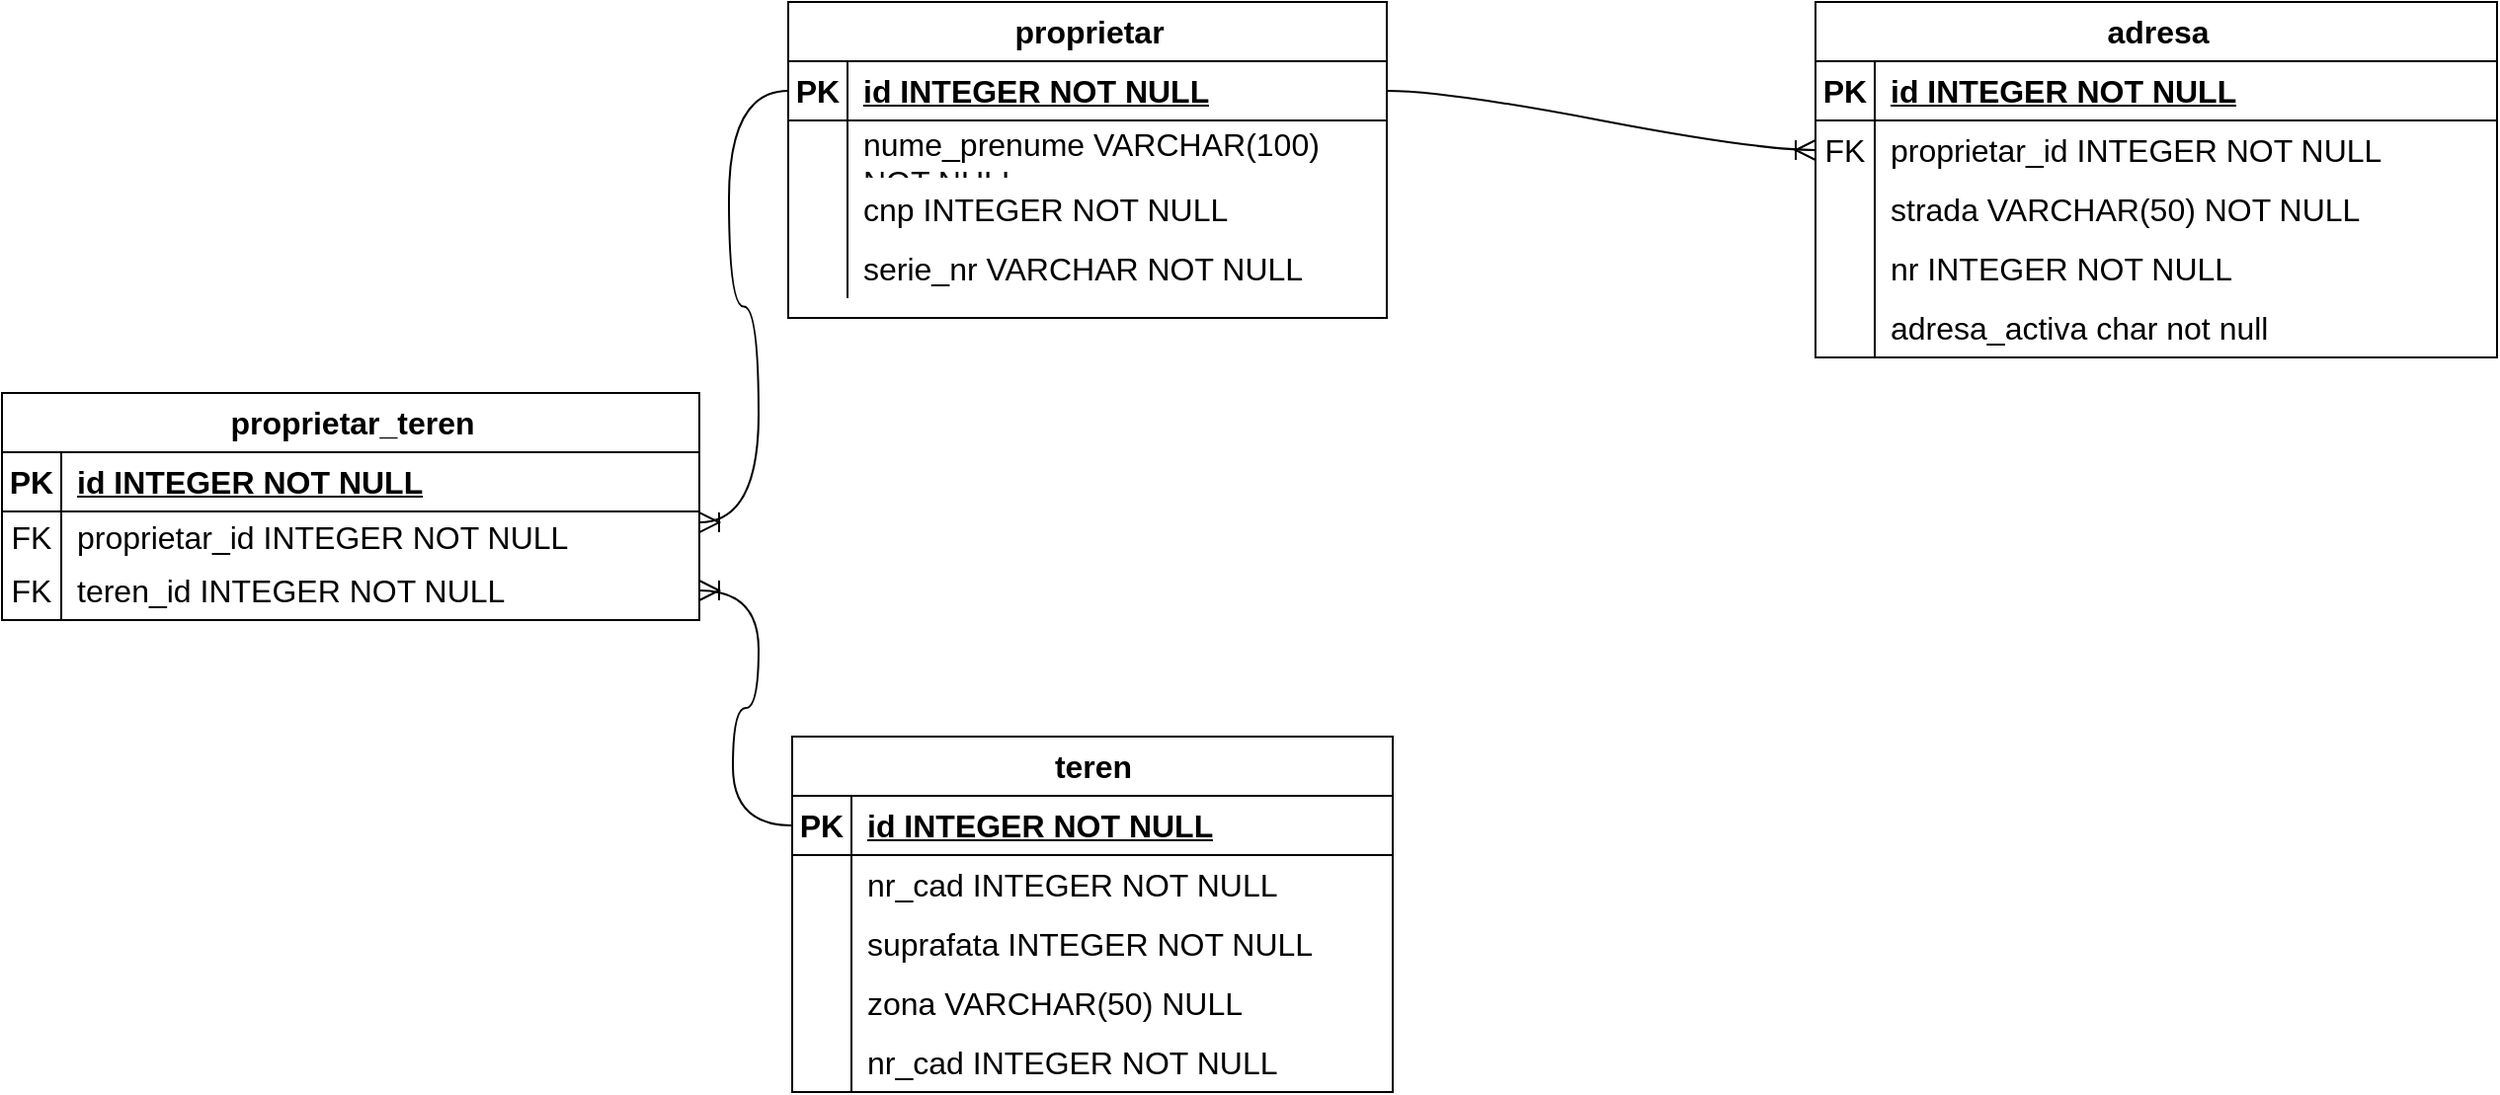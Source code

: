<mxfile version="22.1.11" type="github">
  <diagram name="Page-1" id="3R_EqgL5HHpPkc1NWPmd">
    <mxGraphModel dx="1523" dy="941" grid="0" gridSize="10" guides="1" tooltips="1" connect="1" arrows="1" fold="1" page="0" pageScale="1" pageWidth="1169" pageHeight="827" math="0" shadow="0">
      <root>
        <mxCell id="0" />
        <mxCell id="1" parent="0" />
        <mxCell id="f103XbUNi-T_Se9cvQiI-1" value="proprietar" style="shape=table;startSize=30;container=1;collapsible=1;childLayout=tableLayout;fixedRows=1;rowLines=0;fontStyle=1;align=center;resizeLast=1;html=1;fontSize=16;" vertex="1" parent="1">
          <mxGeometry x="33" y="-257" width="303" height="160" as="geometry" />
        </mxCell>
        <mxCell id="f103XbUNi-T_Se9cvQiI-2" value="" style="shape=tableRow;horizontal=0;startSize=0;swimlaneHead=0;swimlaneBody=0;fillColor=none;collapsible=0;dropTarget=0;points=[[0,0.5],[1,0.5]];portConstraint=eastwest;top=0;left=0;right=0;bottom=1;fontSize=16;" vertex="1" parent="f103XbUNi-T_Se9cvQiI-1">
          <mxGeometry y="30" width="303" height="30" as="geometry" />
        </mxCell>
        <mxCell id="f103XbUNi-T_Se9cvQiI-3" value="PK" style="shape=partialRectangle;connectable=0;fillColor=none;top=0;left=0;bottom=0;right=0;fontStyle=1;overflow=hidden;whiteSpace=wrap;html=1;fontSize=16;" vertex="1" parent="f103XbUNi-T_Se9cvQiI-2">
          <mxGeometry width="30" height="30" as="geometry">
            <mxRectangle width="30" height="30" as="alternateBounds" />
          </mxGeometry>
        </mxCell>
        <mxCell id="f103XbUNi-T_Se9cvQiI-4" value="id INTEGER NOT NULL" style="shape=partialRectangle;connectable=0;fillColor=none;top=0;left=0;bottom=0;right=0;align=left;spacingLeft=6;fontStyle=5;overflow=hidden;whiteSpace=wrap;html=1;fontSize=16;" vertex="1" parent="f103XbUNi-T_Se9cvQiI-2">
          <mxGeometry x="30" width="273" height="30" as="geometry">
            <mxRectangle width="273" height="30" as="alternateBounds" />
          </mxGeometry>
        </mxCell>
        <mxCell id="f103XbUNi-T_Se9cvQiI-5" value="" style="shape=tableRow;horizontal=0;startSize=0;swimlaneHead=0;swimlaneBody=0;fillColor=none;collapsible=0;dropTarget=0;points=[[0,0.5],[1,0.5]];portConstraint=eastwest;top=0;left=0;right=0;bottom=0;fontSize=16;" vertex="1" parent="f103XbUNi-T_Se9cvQiI-1">
          <mxGeometry y="60" width="303" height="30" as="geometry" />
        </mxCell>
        <mxCell id="f103XbUNi-T_Se9cvQiI-6" value="" style="shape=partialRectangle;connectable=0;fillColor=none;top=0;left=0;bottom=0;right=0;editable=1;overflow=hidden;whiteSpace=wrap;html=1;fontSize=16;" vertex="1" parent="f103XbUNi-T_Se9cvQiI-5">
          <mxGeometry width="30" height="30" as="geometry">
            <mxRectangle width="30" height="30" as="alternateBounds" />
          </mxGeometry>
        </mxCell>
        <mxCell id="f103XbUNi-T_Se9cvQiI-7" value="nume_prenume VARCHAR(100) NOT NULL" style="shape=partialRectangle;connectable=0;fillColor=none;top=0;left=0;bottom=0;right=0;align=left;spacingLeft=6;overflow=hidden;whiteSpace=wrap;html=1;fontSize=16;" vertex="1" parent="f103XbUNi-T_Se9cvQiI-5">
          <mxGeometry x="30" width="273" height="30" as="geometry">
            <mxRectangle width="273" height="30" as="alternateBounds" />
          </mxGeometry>
        </mxCell>
        <mxCell id="f103XbUNi-T_Se9cvQiI-8" value="" style="shape=tableRow;horizontal=0;startSize=0;swimlaneHead=0;swimlaneBody=0;fillColor=none;collapsible=0;dropTarget=0;points=[[0,0.5],[1,0.5]];portConstraint=eastwest;top=0;left=0;right=0;bottom=0;fontSize=16;" vertex="1" parent="f103XbUNi-T_Se9cvQiI-1">
          <mxGeometry y="90" width="303" height="30" as="geometry" />
        </mxCell>
        <mxCell id="f103XbUNi-T_Se9cvQiI-9" value="" style="shape=partialRectangle;connectable=0;fillColor=none;top=0;left=0;bottom=0;right=0;editable=1;overflow=hidden;whiteSpace=wrap;html=1;fontSize=16;" vertex="1" parent="f103XbUNi-T_Se9cvQiI-8">
          <mxGeometry width="30" height="30" as="geometry">
            <mxRectangle width="30" height="30" as="alternateBounds" />
          </mxGeometry>
        </mxCell>
        <mxCell id="f103XbUNi-T_Se9cvQiI-10" value="cnp INTEGER NOT NULL" style="shape=partialRectangle;connectable=0;fillColor=none;top=0;left=0;bottom=0;right=0;align=left;spacingLeft=6;overflow=hidden;whiteSpace=wrap;html=1;fontSize=16;" vertex="1" parent="f103XbUNi-T_Se9cvQiI-8">
          <mxGeometry x="30" width="273" height="30" as="geometry">
            <mxRectangle width="273" height="30" as="alternateBounds" />
          </mxGeometry>
        </mxCell>
        <mxCell id="f103XbUNi-T_Se9cvQiI-11" value="" style="shape=tableRow;horizontal=0;startSize=0;swimlaneHead=0;swimlaneBody=0;fillColor=none;collapsible=0;dropTarget=0;points=[[0,0.5],[1,0.5]];portConstraint=eastwest;top=0;left=0;right=0;bottom=0;fontSize=16;" vertex="1" parent="f103XbUNi-T_Se9cvQiI-1">
          <mxGeometry y="120" width="303" height="30" as="geometry" />
        </mxCell>
        <mxCell id="f103XbUNi-T_Se9cvQiI-12" value="" style="shape=partialRectangle;connectable=0;fillColor=none;top=0;left=0;bottom=0;right=0;editable=1;overflow=hidden;whiteSpace=wrap;html=1;fontSize=16;" vertex="1" parent="f103XbUNi-T_Se9cvQiI-11">
          <mxGeometry width="30" height="30" as="geometry">
            <mxRectangle width="30" height="30" as="alternateBounds" />
          </mxGeometry>
        </mxCell>
        <mxCell id="f103XbUNi-T_Se9cvQiI-13" value="serie_nr VARCHAR NOT NULL" style="shape=partialRectangle;connectable=0;fillColor=none;top=0;left=0;bottom=0;right=0;align=left;spacingLeft=6;overflow=hidden;whiteSpace=wrap;html=1;fontSize=16;" vertex="1" parent="f103XbUNi-T_Se9cvQiI-11">
          <mxGeometry x="30" width="273" height="30" as="geometry">
            <mxRectangle width="273" height="30" as="alternateBounds" />
          </mxGeometry>
        </mxCell>
        <mxCell id="f103XbUNi-T_Se9cvQiI-14" value="adresa" style="shape=table;startSize=30;container=1;collapsible=1;childLayout=tableLayout;fixedRows=1;rowLines=0;fontStyle=1;align=center;resizeLast=1;html=1;fontSize=16;" vertex="1" parent="1">
          <mxGeometry x="553" y="-257" width="345" height="180" as="geometry" />
        </mxCell>
        <mxCell id="f103XbUNi-T_Se9cvQiI-15" value="" style="shape=tableRow;horizontal=0;startSize=0;swimlaneHead=0;swimlaneBody=0;fillColor=none;collapsible=0;dropTarget=0;points=[[0,0.5],[1,0.5]];portConstraint=eastwest;top=0;left=0;right=0;bottom=1;fontSize=16;" vertex="1" parent="f103XbUNi-T_Se9cvQiI-14">
          <mxGeometry y="30" width="345" height="30" as="geometry" />
        </mxCell>
        <mxCell id="f103XbUNi-T_Se9cvQiI-16" value="PK" style="shape=partialRectangle;connectable=0;fillColor=none;top=0;left=0;bottom=0;right=0;fontStyle=1;overflow=hidden;whiteSpace=wrap;html=1;fontSize=16;" vertex="1" parent="f103XbUNi-T_Se9cvQiI-15">
          <mxGeometry width="30" height="30" as="geometry">
            <mxRectangle width="30" height="30" as="alternateBounds" />
          </mxGeometry>
        </mxCell>
        <mxCell id="f103XbUNi-T_Se9cvQiI-17" value="id INTEGER NOT NULL" style="shape=partialRectangle;connectable=0;fillColor=none;top=0;left=0;bottom=0;right=0;align=left;spacingLeft=6;fontStyle=5;overflow=hidden;whiteSpace=wrap;html=1;fontSize=16;" vertex="1" parent="f103XbUNi-T_Se9cvQiI-15">
          <mxGeometry x="30" width="315" height="30" as="geometry">
            <mxRectangle width="315" height="30" as="alternateBounds" />
          </mxGeometry>
        </mxCell>
        <mxCell id="f103XbUNi-T_Se9cvQiI-18" value="" style="shape=tableRow;horizontal=0;startSize=0;swimlaneHead=0;swimlaneBody=0;fillColor=none;collapsible=0;dropTarget=0;points=[[0,0.5],[1,0.5]];portConstraint=eastwest;top=0;left=0;right=0;bottom=0;fontSize=16;" vertex="1" parent="f103XbUNi-T_Se9cvQiI-14">
          <mxGeometry y="60" width="345" height="30" as="geometry" />
        </mxCell>
        <mxCell id="f103XbUNi-T_Se9cvQiI-19" value="FK" style="shape=partialRectangle;connectable=0;fillColor=none;top=0;left=0;bottom=0;right=0;editable=1;overflow=hidden;whiteSpace=wrap;html=1;fontSize=16;" vertex="1" parent="f103XbUNi-T_Se9cvQiI-18">
          <mxGeometry width="30" height="30" as="geometry">
            <mxRectangle width="30" height="30" as="alternateBounds" />
          </mxGeometry>
        </mxCell>
        <mxCell id="f103XbUNi-T_Se9cvQiI-20" value="proprietar_id&amp;nbsp;INTEGER NOT NULL" style="shape=partialRectangle;connectable=0;fillColor=none;top=0;left=0;bottom=0;right=0;align=left;spacingLeft=6;overflow=hidden;whiteSpace=wrap;html=1;fontSize=16;" vertex="1" parent="f103XbUNi-T_Se9cvQiI-18">
          <mxGeometry x="30" width="315" height="30" as="geometry">
            <mxRectangle width="315" height="30" as="alternateBounds" />
          </mxGeometry>
        </mxCell>
        <mxCell id="f103XbUNi-T_Se9cvQiI-21" value="" style="shape=tableRow;horizontal=0;startSize=0;swimlaneHead=0;swimlaneBody=0;fillColor=none;collapsible=0;dropTarget=0;points=[[0,0.5],[1,0.5]];portConstraint=eastwest;top=0;left=0;right=0;bottom=0;fontSize=16;" vertex="1" parent="f103XbUNi-T_Se9cvQiI-14">
          <mxGeometry y="90" width="345" height="30" as="geometry" />
        </mxCell>
        <mxCell id="f103XbUNi-T_Se9cvQiI-22" value="" style="shape=partialRectangle;connectable=0;fillColor=none;top=0;left=0;bottom=0;right=0;editable=1;overflow=hidden;whiteSpace=wrap;html=1;fontSize=16;" vertex="1" parent="f103XbUNi-T_Se9cvQiI-21">
          <mxGeometry width="30" height="30" as="geometry">
            <mxRectangle width="30" height="30" as="alternateBounds" />
          </mxGeometry>
        </mxCell>
        <mxCell id="f103XbUNi-T_Se9cvQiI-23" value="strada VARCHAR(50) NOT NULL" style="shape=partialRectangle;connectable=0;fillColor=none;top=0;left=0;bottom=0;right=0;align=left;spacingLeft=6;overflow=hidden;whiteSpace=wrap;html=1;fontSize=16;" vertex="1" parent="f103XbUNi-T_Se9cvQiI-21">
          <mxGeometry x="30" width="315" height="30" as="geometry">
            <mxRectangle width="315" height="30" as="alternateBounds" />
          </mxGeometry>
        </mxCell>
        <mxCell id="f103XbUNi-T_Se9cvQiI-24" value="" style="shape=tableRow;horizontal=0;startSize=0;swimlaneHead=0;swimlaneBody=0;fillColor=none;collapsible=0;dropTarget=0;points=[[0,0.5],[1,0.5]];portConstraint=eastwest;top=0;left=0;right=0;bottom=0;fontSize=16;" vertex="1" parent="f103XbUNi-T_Se9cvQiI-14">
          <mxGeometry y="120" width="345" height="30" as="geometry" />
        </mxCell>
        <mxCell id="f103XbUNi-T_Se9cvQiI-25" value="" style="shape=partialRectangle;connectable=0;fillColor=none;top=0;left=0;bottom=0;right=0;editable=1;overflow=hidden;whiteSpace=wrap;html=1;fontSize=16;" vertex="1" parent="f103XbUNi-T_Se9cvQiI-24">
          <mxGeometry width="30" height="30" as="geometry">
            <mxRectangle width="30" height="30" as="alternateBounds" />
          </mxGeometry>
        </mxCell>
        <mxCell id="f103XbUNi-T_Se9cvQiI-26" value="nr INTEGER NOT NULL" style="shape=partialRectangle;connectable=0;fillColor=none;top=0;left=0;bottom=0;right=0;align=left;spacingLeft=6;overflow=hidden;whiteSpace=wrap;html=1;fontSize=16;" vertex="1" parent="f103XbUNi-T_Se9cvQiI-24">
          <mxGeometry x="30" width="315" height="30" as="geometry">
            <mxRectangle width="315" height="30" as="alternateBounds" />
          </mxGeometry>
        </mxCell>
        <mxCell id="f103XbUNi-T_Se9cvQiI-28" value="" style="shape=tableRow;horizontal=0;startSize=0;swimlaneHead=0;swimlaneBody=0;fillColor=none;collapsible=0;dropTarget=0;points=[[0,0.5],[1,0.5]];portConstraint=eastwest;top=0;left=0;right=0;bottom=0;fontSize=16;" vertex="1" parent="f103XbUNi-T_Se9cvQiI-14">
          <mxGeometry y="150" width="345" height="30" as="geometry" />
        </mxCell>
        <mxCell id="f103XbUNi-T_Se9cvQiI-29" value="" style="shape=partialRectangle;connectable=0;fillColor=none;top=0;left=0;bottom=0;right=0;editable=1;overflow=hidden;whiteSpace=wrap;html=1;fontSize=16;" vertex="1" parent="f103XbUNi-T_Se9cvQiI-28">
          <mxGeometry width="30" height="30" as="geometry">
            <mxRectangle width="30" height="30" as="alternateBounds" />
          </mxGeometry>
        </mxCell>
        <mxCell id="f103XbUNi-T_Se9cvQiI-30" value="adresa_activa char not null" style="shape=partialRectangle;connectable=0;fillColor=none;top=0;left=0;bottom=0;right=0;align=left;spacingLeft=6;overflow=hidden;whiteSpace=wrap;html=1;fontSize=16;" vertex="1" parent="f103XbUNi-T_Se9cvQiI-28">
          <mxGeometry x="30" width="315" height="30" as="geometry">
            <mxRectangle width="315" height="30" as="alternateBounds" />
          </mxGeometry>
        </mxCell>
        <mxCell id="f103XbUNi-T_Se9cvQiI-31" value="" style="edgeStyle=entityRelationEdgeStyle;fontSize=12;html=1;endArrow=ERoneToMany;rounded=0;startSize=8;endSize=8;curved=1;exitX=1;exitY=0.5;exitDx=0;exitDy=0;entryX=0;entryY=0.5;entryDx=0;entryDy=0;" edge="1" parent="1" source="f103XbUNi-T_Se9cvQiI-2" target="f103XbUNi-T_Se9cvQiI-18">
          <mxGeometry width="100" height="100" relative="1" as="geometry">
            <mxPoint x="415" y="-118" as="sourcePoint" />
            <mxPoint x="515" y="-218" as="targetPoint" />
          </mxGeometry>
        </mxCell>
        <mxCell id="f103XbUNi-T_Se9cvQiI-32" value="teren" style="shape=table;startSize=30;container=1;collapsible=1;childLayout=tableLayout;fixedRows=1;rowLines=0;fontStyle=1;align=center;resizeLast=1;html=1;fontSize=16;" vertex="1" parent="1">
          <mxGeometry x="35" y="115" width="304" height="180" as="geometry" />
        </mxCell>
        <mxCell id="f103XbUNi-T_Se9cvQiI-33" value="" style="shape=tableRow;horizontal=0;startSize=0;swimlaneHead=0;swimlaneBody=0;fillColor=none;collapsible=0;dropTarget=0;points=[[0,0.5],[1,0.5]];portConstraint=eastwest;top=0;left=0;right=0;bottom=1;fontSize=16;" vertex="1" parent="f103XbUNi-T_Se9cvQiI-32">
          <mxGeometry y="30" width="304" height="30" as="geometry" />
        </mxCell>
        <mxCell id="f103XbUNi-T_Se9cvQiI-34" value="PK" style="shape=partialRectangle;connectable=0;fillColor=none;top=0;left=0;bottom=0;right=0;fontStyle=1;overflow=hidden;whiteSpace=wrap;html=1;fontSize=16;" vertex="1" parent="f103XbUNi-T_Se9cvQiI-33">
          <mxGeometry width="30" height="30" as="geometry">
            <mxRectangle width="30" height="30" as="alternateBounds" />
          </mxGeometry>
        </mxCell>
        <mxCell id="f103XbUNi-T_Se9cvQiI-35" value="id INTEGER NOT NULL" style="shape=partialRectangle;connectable=0;fillColor=none;top=0;left=0;bottom=0;right=0;align=left;spacingLeft=6;fontStyle=5;overflow=hidden;whiteSpace=wrap;html=1;fontSize=16;" vertex="1" parent="f103XbUNi-T_Se9cvQiI-33">
          <mxGeometry x="30" width="274" height="30" as="geometry">
            <mxRectangle width="274" height="30" as="alternateBounds" />
          </mxGeometry>
        </mxCell>
        <mxCell id="f103XbUNi-T_Se9cvQiI-36" value="" style="shape=tableRow;horizontal=0;startSize=0;swimlaneHead=0;swimlaneBody=0;fillColor=none;collapsible=0;dropTarget=0;points=[[0,0.5],[1,0.5]];portConstraint=eastwest;top=0;left=0;right=0;bottom=0;fontSize=16;" vertex="1" parent="f103XbUNi-T_Se9cvQiI-32">
          <mxGeometry y="60" width="304" height="30" as="geometry" />
        </mxCell>
        <mxCell id="f103XbUNi-T_Se9cvQiI-37" value="" style="shape=partialRectangle;connectable=0;fillColor=none;top=0;left=0;bottom=0;right=0;editable=1;overflow=hidden;whiteSpace=wrap;html=1;fontSize=16;" vertex="1" parent="f103XbUNi-T_Se9cvQiI-36">
          <mxGeometry width="30" height="30" as="geometry">
            <mxRectangle width="30" height="30" as="alternateBounds" />
          </mxGeometry>
        </mxCell>
        <mxCell id="f103XbUNi-T_Se9cvQiI-38" value="nr_cad INTEGER NOT NULL" style="shape=partialRectangle;connectable=0;fillColor=none;top=0;left=0;bottom=0;right=0;align=left;spacingLeft=6;overflow=hidden;whiteSpace=wrap;html=1;fontSize=16;" vertex="1" parent="f103XbUNi-T_Se9cvQiI-36">
          <mxGeometry x="30" width="274" height="30" as="geometry">
            <mxRectangle width="274" height="30" as="alternateBounds" />
          </mxGeometry>
        </mxCell>
        <mxCell id="f103XbUNi-T_Se9cvQiI-39" value="" style="shape=tableRow;horizontal=0;startSize=0;swimlaneHead=0;swimlaneBody=0;fillColor=none;collapsible=0;dropTarget=0;points=[[0,0.5],[1,0.5]];portConstraint=eastwest;top=0;left=0;right=0;bottom=0;fontSize=16;" vertex="1" parent="f103XbUNi-T_Se9cvQiI-32">
          <mxGeometry y="90" width="304" height="30" as="geometry" />
        </mxCell>
        <mxCell id="f103XbUNi-T_Se9cvQiI-40" value="" style="shape=partialRectangle;connectable=0;fillColor=none;top=0;left=0;bottom=0;right=0;editable=1;overflow=hidden;whiteSpace=wrap;html=1;fontSize=16;" vertex="1" parent="f103XbUNi-T_Se9cvQiI-39">
          <mxGeometry width="30" height="30" as="geometry">
            <mxRectangle width="30" height="30" as="alternateBounds" />
          </mxGeometry>
        </mxCell>
        <mxCell id="f103XbUNi-T_Se9cvQiI-41" value="suprafata INTEGER NOT NULL" style="shape=partialRectangle;connectable=0;fillColor=none;top=0;left=0;bottom=0;right=0;align=left;spacingLeft=6;overflow=hidden;whiteSpace=wrap;html=1;fontSize=16;" vertex="1" parent="f103XbUNi-T_Se9cvQiI-39">
          <mxGeometry x="30" width="274" height="30" as="geometry">
            <mxRectangle width="274" height="30" as="alternateBounds" />
          </mxGeometry>
        </mxCell>
        <mxCell id="f103XbUNi-T_Se9cvQiI-42" value="" style="shape=tableRow;horizontal=0;startSize=0;swimlaneHead=0;swimlaneBody=0;fillColor=none;collapsible=0;dropTarget=0;points=[[0,0.5],[1,0.5]];portConstraint=eastwest;top=0;left=0;right=0;bottom=0;fontSize=16;" vertex="1" parent="f103XbUNi-T_Se9cvQiI-32">
          <mxGeometry y="120" width="304" height="30" as="geometry" />
        </mxCell>
        <mxCell id="f103XbUNi-T_Se9cvQiI-43" value="" style="shape=partialRectangle;connectable=0;fillColor=none;top=0;left=0;bottom=0;right=0;editable=1;overflow=hidden;whiteSpace=wrap;html=1;fontSize=16;" vertex="1" parent="f103XbUNi-T_Se9cvQiI-42">
          <mxGeometry width="30" height="30" as="geometry">
            <mxRectangle width="30" height="30" as="alternateBounds" />
          </mxGeometry>
        </mxCell>
        <mxCell id="f103XbUNi-T_Se9cvQiI-44" value="zona VARCHAR(50) NULL" style="shape=partialRectangle;connectable=0;fillColor=none;top=0;left=0;bottom=0;right=0;align=left;spacingLeft=6;overflow=hidden;whiteSpace=wrap;html=1;fontSize=16;" vertex="1" parent="f103XbUNi-T_Se9cvQiI-42">
          <mxGeometry x="30" width="274" height="30" as="geometry">
            <mxRectangle width="274" height="30" as="alternateBounds" />
          </mxGeometry>
        </mxCell>
        <mxCell id="f103XbUNi-T_Se9cvQiI-45" value="" style="shape=tableRow;horizontal=0;startSize=0;swimlaneHead=0;swimlaneBody=0;fillColor=none;collapsible=0;dropTarget=0;points=[[0,0.5],[1,0.5]];portConstraint=eastwest;top=0;left=0;right=0;bottom=0;fontSize=16;" vertex="1" parent="f103XbUNi-T_Se9cvQiI-32">
          <mxGeometry y="150" width="304" height="30" as="geometry" />
        </mxCell>
        <mxCell id="f103XbUNi-T_Se9cvQiI-46" value="" style="shape=partialRectangle;connectable=0;fillColor=none;top=0;left=0;bottom=0;right=0;editable=1;overflow=hidden;whiteSpace=wrap;html=1;fontSize=16;" vertex="1" parent="f103XbUNi-T_Se9cvQiI-45">
          <mxGeometry width="30" height="30" as="geometry">
            <mxRectangle width="30" height="30" as="alternateBounds" />
          </mxGeometry>
        </mxCell>
        <mxCell id="f103XbUNi-T_Se9cvQiI-47" value="nr_cad INTEGER NOT NULL" style="shape=partialRectangle;connectable=0;fillColor=none;top=0;left=0;bottom=0;right=0;align=left;spacingLeft=6;overflow=hidden;whiteSpace=wrap;html=1;fontSize=16;" vertex="1" parent="f103XbUNi-T_Se9cvQiI-45">
          <mxGeometry x="30" width="274" height="30" as="geometry">
            <mxRectangle width="274" height="30" as="alternateBounds" />
          </mxGeometry>
        </mxCell>
        <mxCell id="f103XbUNi-T_Se9cvQiI-48" value="proprietar_teren" style="shape=table;startSize=30;container=1;collapsible=1;childLayout=tableLayout;fixedRows=1;rowLines=0;fontStyle=1;align=center;resizeLast=1;html=1;fontSize=16;" vertex="1" parent="1">
          <mxGeometry x="-365" y="-59" width="353" height="115.019" as="geometry" />
        </mxCell>
        <mxCell id="f103XbUNi-T_Se9cvQiI-49" value="" style="shape=tableRow;horizontal=0;startSize=0;swimlaneHead=0;swimlaneBody=0;fillColor=none;collapsible=0;dropTarget=0;points=[[0,0.5],[1,0.5]];portConstraint=eastwest;top=0;left=0;right=0;bottom=1;fontSize=16;" vertex="1" parent="f103XbUNi-T_Se9cvQiI-48">
          <mxGeometry y="30" width="353" height="30" as="geometry" />
        </mxCell>
        <mxCell id="f103XbUNi-T_Se9cvQiI-50" value="PK" style="shape=partialRectangle;connectable=0;fillColor=none;top=0;left=0;bottom=0;right=0;fontStyle=1;overflow=hidden;whiteSpace=wrap;html=1;fontSize=16;" vertex="1" parent="f103XbUNi-T_Se9cvQiI-49">
          <mxGeometry width="30" height="30" as="geometry">
            <mxRectangle width="30" height="30" as="alternateBounds" />
          </mxGeometry>
        </mxCell>
        <mxCell id="f103XbUNi-T_Se9cvQiI-51" value="id INTEGER NOT NULL" style="shape=partialRectangle;connectable=0;fillColor=none;top=0;left=0;bottom=0;right=0;align=left;spacingLeft=6;fontStyle=5;overflow=hidden;whiteSpace=wrap;html=1;fontSize=16;" vertex="1" parent="f103XbUNi-T_Se9cvQiI-49">
          <mxGeometry x="30" width="323" height="30" as="geometry">
            <mxRectangle width="323" height="30" as="alternateBounds" />
          </mxGeometry>
        </mxCell>
        <mxCell id="f103XbUNi-T_Se9cvQiI-52" value="" style="shape=tableRow;horizontal=0;startSize=0;swimlaneHead=0;swimlaneBody=0;fillColor=none;collapsible=0;dropTarget=0;points=[[0,0.5],[1,0.5]];portConstraint=eastwest;top=0;left=0;right=0;bottom=0;fontSize=16;" vertex="1" parent="f103XbUNi-T_Se9cvQiI-48">
          <mxGeometry y="60" width="353" height="25" as="geometry" />
        </mxCell>
        <mxCell id="f103XbUNi-T_Se9cvQiI-53" value="FK" style="shape=partialRectangle;connectable=0;fillColor=none;top=0;left=0;bottom=0;right=0;editable=1;overflow=hidden;whiteSpace=wrap;html=1;fontSize=16;" vertex="1" parent="f103XbUNi-T_Se9cvQiI-52">
          <mxGeometry width="30" height="25" as="geometry">
            <mxRectangle width="30" height="25" as="alternateBounds" />
          </mxGeometry>
        </mxCell>
        <mxCell id="f103XbUNi-T_Se9cvQiI-54" value="proprietar_id INTEGER NOT NULL" style="shape=partialRectangle;connectable=0;fillColor=none;top=0;left=0;bottom=0;right=0;align=left;spacingLeft=6;overflow=hidden;whiteSpace=wrap;html=1;fontSize=16;" vertex="1" parent="f103XbUNi-T_Se9cvQiI-52">
          <mxGeometry x="30" width="323" height="25" as="geometry">
            <mxRectangle width="323" height="25" as="alternateBounds" />
          </mxGeometry>
        </mxCell>
        <mxCell id="f103XbUNi-T_Se9cvQiI-55" value="" style="shape=tableRow;horizontal=0;startSize=0;swimlaneHead=0;swimlaneBody=0;fillColor=none;collapsible=0;dropTarget=0;points=[[0,0.5],[1,0.5]];portConstraint=eastwest;top=0;left=0;right=0;bottom=0;fontSize=16;" vertex="1" parent="f103XbUNi-T_Se9cvQiI-48">
          <mxGeometry y="85" width="353" height="30" as="geometry" />
        </mxCell>
        <mxCell id="f103XbUNi-T_Se9cvQiI-56" value="FK" style="shape=partialRectangle;connectable=0;fillColor=none;top=0;left=0;bottom=0;right=0;editable=1;overflow=hidden;whiteSpace=wrap;html=1;fontSize=16;" vertex="1" parent="f103XbUNi-T_Se9cvQiI-55">
          <mxGeometry width="30" height="30" as="geometry">
            <mxRectangle width="30" height="30" as="alternateBounds" />
          </mxGeometry>
        </mxCell>
        <mxCell id="f103XbUNi-T_Se9cvQiI-57" value="teren_id INTEGER NOT NULL" style="shape=partialRectangle;connectable=0;fillColor=none;top=0;left=0;bottom=0;right=0;align=left;spacingLeft=6;overflow=hidden;whiteSpace=wrap;html=1;fontSize=16;" vertex="1" parent="f103XbUNi-T_Se9cvQiI-55">
          <mxGeometry x="30" width="323" height="30" as="geometry">
            <mxRectangle width="323" height="30" as="alternateBounds" />
          </mxGeometry>
        </mxCell>
        <mxCell id="f103XbUNi-T_Se9cvQiI-61" value="" style="edgeStyle=entityRelationEdgeStyle;fontSize=12;html=1;endArrow=ERoneToMany;rounded=0;startSize=8;endSize=8;curved=1;exitX=0;exitY=0.5;exitDx=0;exitDy=0;entryX=1;entryY=0.221;entryDx=0;entryDy=0;entryPerimeter=0;" edge="1" parent="1" source="f103XbUNi-T_Se9cvQiI-2" target="f103XbUNi-T_Se9cvQiI-52">
          <mxGeometry width="100" height="100" relative="1" as="geometry">
            <mxPoint x="10" y="88" as="sourcePoint" />
            <mxPoint x="110" y="-12" as="targetPoint" />
          </mxGeometry>
        </mxCell>
        <mxCell id="f103XbUNi-T_Se9cvQiI-62" value="" style="edgeStyle=entityRelationEdgeStyle;fontSize=12;html=1;endArrow=ERoneToMany;rounded=0;startSize=8;endSize=8;curved=1;entryX=1;entryY=0.5;entryDx=0;entryDy=0;exitX=0;exitY=0.5;exitDx=0;exitDy=0;" edge="1" parent="1" source="f103XbUNi-T_Se9cvQiI-33" target="f103XbUNi-T_Se9cvQiI-55">
          <mxGeometry width="100" height="100" relative="1" as="geometry">
            <mxPoint x="26" y="149" as="sourcePoint" />
            <mxPoint x="274" y="-37" as="targetPoint" />
          </mxGeometry>
        </mxCell>
      </root>
    </mxGraphModel>
  </diagram>
</mxfile>
